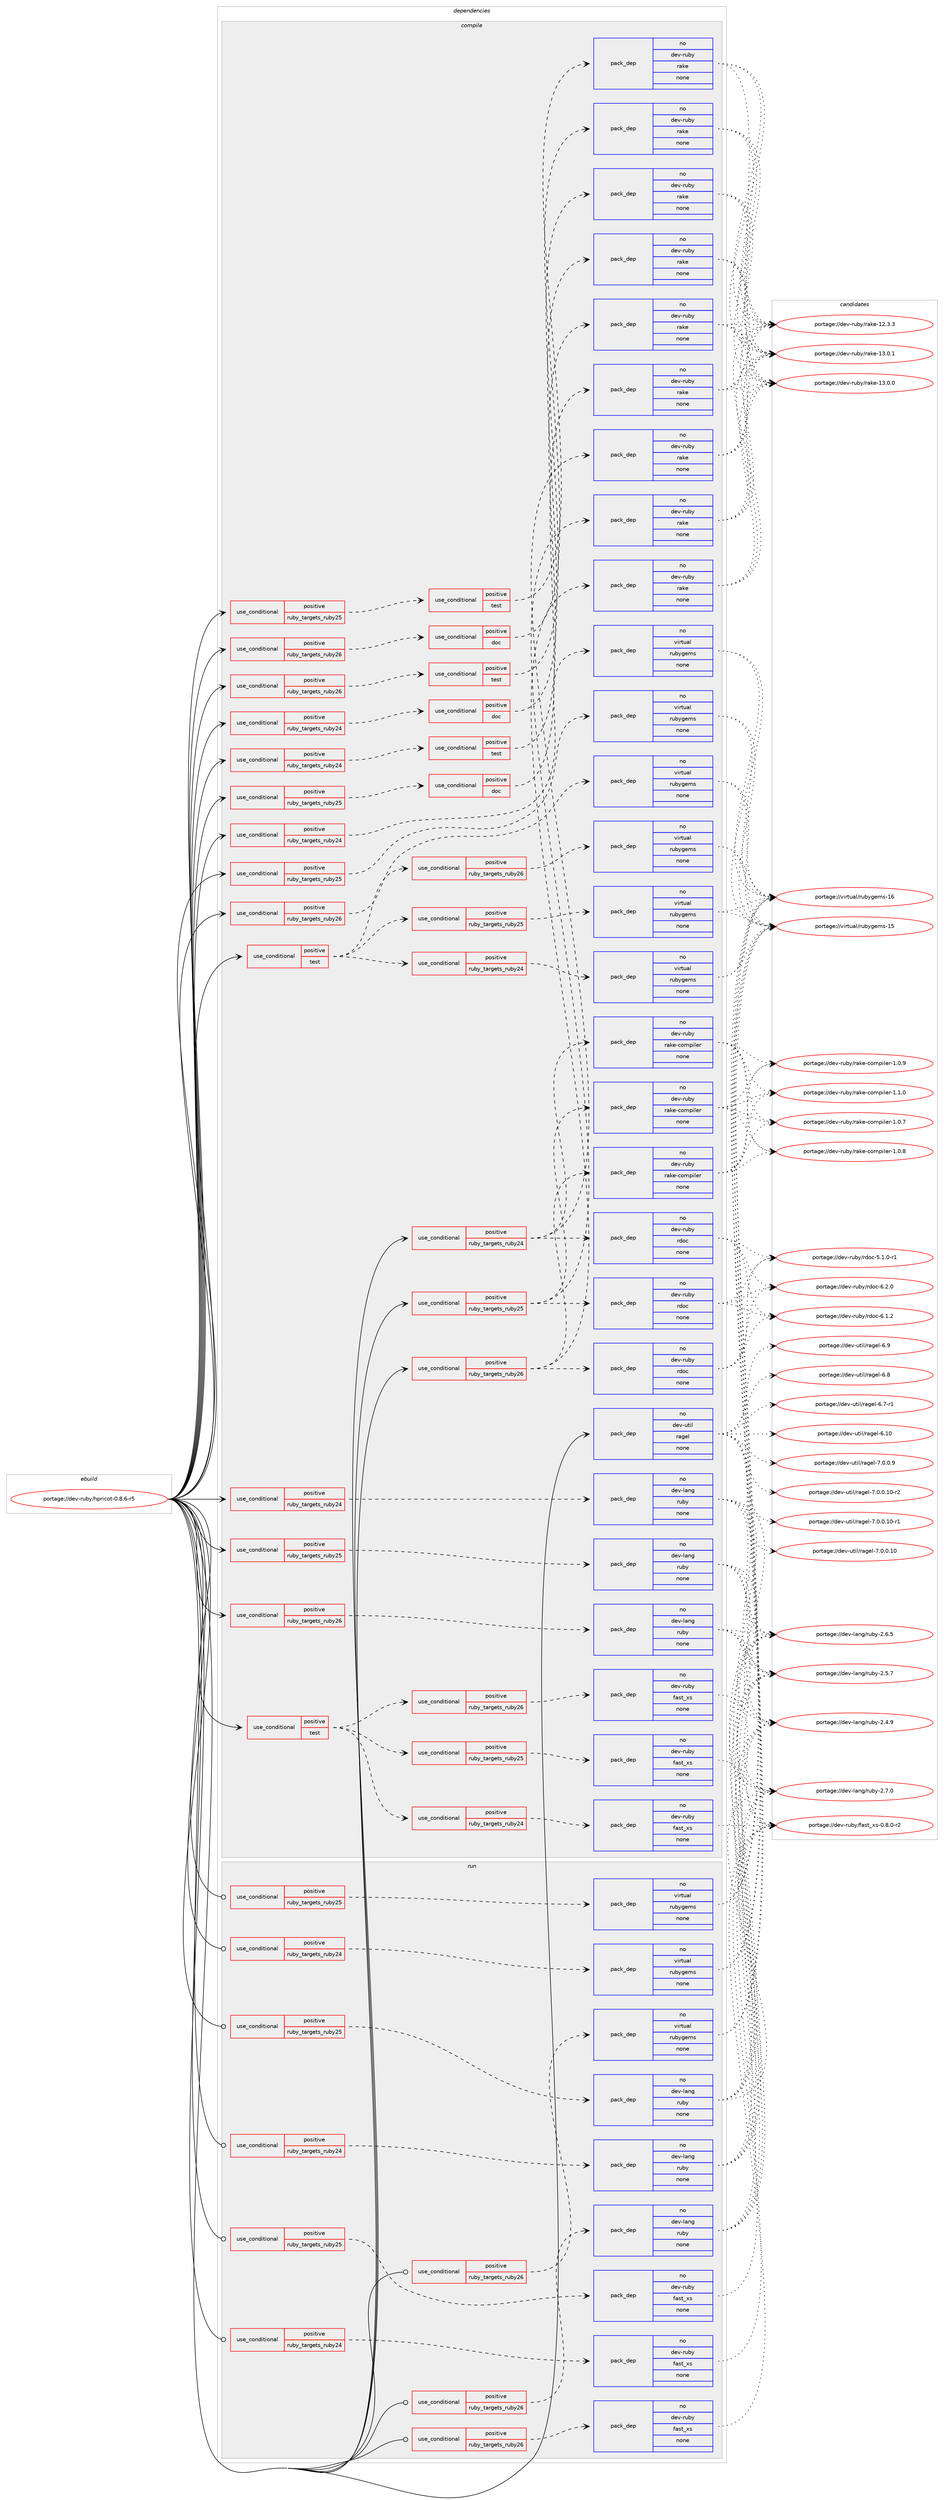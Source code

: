 digraph prolog {

# *************
# Graph options
# *************

newrank=true;
concentrate=true;
compound=true;
graph [rankdir=LR,fontname=Helvetica,fontsize=10,ranksep=1.5];#, ranksep=2.5, nodesep=0.2];
edge  [arrowhead=vee];
node  [fontname=Helvetica,fontsize=10];

# **********
# The ebuild
# **********

subgraph cluster_leftcol {
color=gray;
rank=same;
label=<<i>ebuild</i>>;
id [label="portage://dev-ruby/hpricot-0.8.6-r5", color=red, width=4, href="../dev-ruby/hpricot-0.8.6-r5.svg"];
}

# ****************
# The dependencies
# ****************

subgraph cluster_midcol {
color=gray;
label=<<i>dependencies</i>>;
subgraph cluster_compile {
fillcolor="#eeeeee";
style=filled;
label=<<i>compile</i>>;
subgraph cond85417 {
dependency352371 [label=<<TABLE BORDER="0" CELLBORDER="1" CELLSPACING="0" CELLPADDING="4"><TR><TD ROWSPAN="3" CELLPADDING="10">use_conditional</TD></TR><TR><TD>positive</TD></TR><TR><TD>ruby_targets_ruby24</TD></TR></TABLE>>, shape=none, color=red];
subgraph cond85418 {
dependency352372 [label=<<TABLE BORDER="0" CELLBORDER="1" CELLSPACING="0" CELLPADDING="4"><TR><TD ROWSPAN="3" CELLPADDING="10">use_conditional</TD></TR><TR><TD>positive</TD></TR><TR><TD>doc</TD></TR></TABLE>>, shape=none, color=red];
subgraph pack262141 {
dependency352373 [label=<<TABLE BORDER="0" CELLBORDER="1" CELLSPACING="0" CELLPADDING="4" WIDTH="220"><TR><TD ROWSPAN="6" CELLPADDING="30">pack_dep</TD></TR><TR><TD WIDTH="110">no</TD></TR><TR><TD>dev-ruby</TD></TR><TR><TD>rake</TD></TR><TR><TD>none</TD></TR><TR><TD></TD></TR></TABLE>>, shape=none, color=blue];
}
dependency352372:e -> dependency352373:w [weight=20,style="dashed",arrowhead="vee"];
}
dependency352371:e -> dependency352372:w [weight=20,style="dashed",arrowhead="vee"];
}
id:e -> dependency352371:w [weight=20,style="solid",arrowhead="vee"];
subgraph cond85419 {
dependency352374 [label=<<TABLE BORDER="0" CELLBORDER="1" CELLSPACING="0" CELLPADDING="4"><TR><TD ROWSPAN="3" CELLPADDING="10">use_conditional</TD></TR><TR><TD>positive</TD></TR><TR><TD>ruby_targets_ruby24</TD></TR></TABLE>>, shape=none, color=red];
subgraph cond85420 {
dependency352375 [label=<<TABLE BORDER="0" CELLBORDER="1" CELLSPACING="0" CELLPADDING="4"><TR><TD ROWSPAN="3" CELLPADDING="10">use_conditional</TD></TR><TR><TD>positive</TD></TR><TR><TD>test</TD></TR></TABLE>>, shape=none, color=red];
subgraph pack262142 {
dependency352376 [label=<<TABLE BORDER="0" CELLBORDER="1" CELLSPACING="0" CELLPADDING="4" WIDTH="220"><TR><TD ROWSPAN="6" CELLPADDING="30">pack_dep</TD></TR><TR><TD WIDTH="110">no</TD></TR><TR><TD>dev-ruby</TD></TR><TR><TD>rake</TD></TR><TR><TD>none</TD></TR><TR><TD></TD></TR></TABLE>>, shape=none, color=blue];
}
dependency352375:e -> dependency352376:w [weight=20,style="dashed",arrowhead="vee"];
}
dependency352374:e -> dependency352375:w [weight=20,style="dashed",arrowhead="vee"];
}
id:e -> dependency352374:w [weight=20,style="solid",arrowhead="vee"];
subgraph cond85421 {
dependency352377 [label=<<TABLE BORDER="0" CELLBORDER="1" CELLSPACING="0" CELLPADDING="4"><TR><TD ROWSPAN="3" CELLPADDING="10">use_conditional</TD></TR><TR><TD>positive</TD></TR><TR><TD>ruby_targets_ruby24</TD></TR></TABLE>>, shape=none, color=red];
subgraph pack262143 {
dependency352378 [label=<<TABLE BORDER="0" CELLBORDER="1" CELLSPACING="0" CELLPADDING="4" WIDTH="220"><TR><TD ROWSPAN="6" CELLPADDING="30">pack_dep</TD></TR><TR><TD WIDTH="110">no</TD></TR><TR><TD>dev-lang</TD></TR><TR><TD>ruby</TD></TR><TR><TD>none</TD></TR><TR><TD></TD></TR></TABLE>>, shape=none, color=blue];
}
dependency352377:e -> dependency352378:w [weight=20,style="dashed",arrowhead="vee"];
}
id:e -> dependency352377:w [weight=20,style="solid",arrowhead="vee"];
subgraph cond85422 {
dependency352379 [label=<<TABLE BORDER="0" CELLBORDER="1" CELLSPACING="0" CELLPADDING="4"><TR><TD ROWSPAN="3" CELLPADDING="10">use_conditional</TD></TR><TR><TD>positive</TD></TR><TR><TD>ruby_targets_ruby24</TD></TR></TABLE>>, shape=none, color=red];
subgraph pack262144 {
dependency352380 [label=<<TABLE BORDER="0" CELLBORDER="1" CELLSPACING="0" CELLPADDING="4" WIDTH="220"><TR><TD ROWSPAN="6" CELLPADDING="30">pack_dep</TD></TR><TR><TD WIDTH="110">no</TD></TR><TR><TD>dev-ruby</TD></TR><TR><TD>rake</TD></TR><TR><TD>none</TD></TR><TR><TD></TD></TR></TABLE>>, shape=none, color=blue];
}
dependency352379:e -> dependency352380:w [weight=20,style="dashed",arrowhead="vee"];
subgraph pack262145 {
dependency352381 [label=<<TABLE BORDER="0" CELLBORDER="1" CELLSPACING="0" CELLPADDING="4" WIDTH="220"><TR><TD ROWSPAN="6" CELLPADDING="30">pack_dep</TD></TR><TR><TD WIDTH="110">no</TD></TR><TR><TD>dev-ruby</TD></TR><TR><TD>rdoc</TD></TR><TR><TD>none</TD></TR><TR><TD></TD></TR></TABLE>>, shape=none, color=blue];
}
dependency352379:e -> dependency352381:w [weight=20,style="dashed",arrowhead="vee"];
subgraph pack262146 {
dependency352382 [label=<<TABLE BORDER="0" CELLBORDER="1" CELLSPACING="0" CELLPADDING="4" WIDTH="220"><TR><TD ROWSPAN="6" CELLPADDING="30">pack_dep</TD></TR><TR><TD WIDTH="110">no</TD></TR><TR><TD>dev-ruby</TD></TR><TR><TD>rake-compiler</TD></TR><TR><TD>none</TD></TR><TR><TD></TD></TR></TABLE>>, shape=none, color=blue];
}
dependency352379:e -> dependency352382:w [weight=20,style="dashed",arrowhead="vee"];
}
id:e -> dependency352379:w [weight=20,style="solid",arrowhead="vee"];
subgraph cond85423 {
dependency352383 [label=<<TABLE BORDER="0" CELLBORDER="1" CELLSPACING="0" CELLPADDING="4"><TR><TD ROWSPAN="3" CELLPADDING="10">use_conditional</TD></TR><TR><TD>positive</TD></TR><TR><TD>ruby_targets_ruby24</TD></TR></TABLE>>, shape=none, color=red];
subgraph pack262147 {
dependency352384 [label=<<TABLE BORDER="0" CELLBORDER="1" CELLSPACING="0" CELLPADDING="4" WIDTH="220"><TR><TD ROWSPAN="6" CELLPADDING="30">pack_dep</TD></TR><TR><TD WIDTH="110">no</TD></TR><TR><TD>virtual</TD></TR><TR><TD>rubygems</TD></TR><TR><TD>none</TD></TR><TR><TD></TD></TR></TABLE>>, shape=none, color=blue];
}
dependency352383:e -> dependency352384:w [weight=20,style="dashed",arrowhead="vee"];
}
id:e -> dependency352383:w [weight=20,style="solid",arrowhead="vee"];
subgraph cond85424 {
dependency352385 [label=<<TABLE BORDER="0" CELLBORDER="1" CELLSPACING="0" CELLPADDING="4"><TR><TD ROWSPAN="3" CELLPADDING="10">use_conditional</TD></TR><TR><TD>positive</TD></TR><TR><TD>ruby_targets_ruby25</TD></TR></TABLE>>, shape=none, color=red];
subgraph cond85425 {
dependency352386 [label=<<TABLE BORDER="0" CELLBORDER="1" CELLSPACING="0" CELLPADDING="4"><TR><TD ROWSPAN="3" CELLPADDING="10">use_conditional</TD></TR><TR><TD>positive</TD></TR><TR><TD>doc</TD></TR></TABLE>>, shape=none, color=red];
subgraph pack262148 {
dependency352387 [label=<<TABLE BORDER="0" CELLBORDER="1" CELLSPACING="0" CELLPADDING="4" WIDTH="220"><TR><TD ROWSPAN="6" CELLPADDING="30">pack_dep</TD></TR><TR><TD WIDTH="110">no</TD></TR><TR><TD>dev-ruby</TD></TR><TR><TD>rake</TD></TR><TR><TD>none</TD></TR><TR><TD></TD></TR></TABLE>>, shape=none, color=blue];
}
dependency352386:e -> dependency352387:w [weight=20,style="dashed",arrowhead="vee"];
}
dependency352385:e -> dependency352386:w [weight=20,style="dashed",arrowhead="vee"];
}
id:e -> dependency352385:w [weight=20,style="solid",arrowhead="vee"];
subgraph cond85426 {
dependency352388 [label=<<TABLE BORDER="0" CELLBORDER="1" CELLSPACING="0" CELLPADDING="4"><TR><TD ROWSPAN="3" CELLPADDING="10">use_conditional</TD></TR><TR><TD>positive</TD></TR><TR><TD>ruby_targets_ruby25</TD></TR></TABLE>>, shape=none, color=red];
subgraph cond85427 {
dependency352389 [label=<<TABLE BORDER="0" CELLBORDER="1" CELLSPACING="0" CELLPADDING="4"><TR><TD ROWSPAN="3" CELLPADDING="10">use_conditional</TD></TR><TR><TD>positive</TD></TR><TR><TD>test</TD></TR></TABLE>>, shape=none, color=red];
subgraph pack262149 {
dependency352390 [label=<<TABLE BORDER="0" CELLBORDER="1" CELLSPACING="0" CELLPADDING="4" WIDTH="220"><TR><TD ROWSPAN="6" CELLPADDING="30">pack_dep</TD></TR><TR><TD WIDTH="110">no</TD></TR><TR><TD>dev-ruby</TD></TR><TR><TD>rake</TD></TR><TR><TD>none</TD></TR><TR><TD></TD></TR></TABLE>>, shape=none, color=blue];
}
dependency352389:e -> dependency352390:w [weight=20,style="dashed",arrowhead="vee"];
}
dependency352388:e -> dependency352389:w [weight=20,style="dashed",arrowhead="vee"];
}
id:e -> dependency352388:w [weight=20,style="solid",arrowhead="vee"];
subgraph cond85428 {
dependency352391 [label=<<TABLE BORDER="0" CELLBORDER="1" CELLSPACING="0" CELLPADDING="4"><TR><TD ROWSPAN="3" CELLPADDING="10">use_conditional</TD></TR><TR><TD>positive</TD></TR><TR><TD>ruby_targets_ruby25</TD></TR></TABLE>>, shape=none, color=red];
subgraph pack262150 {
dependency352392 [label=<<TABLE BORDER="0" CELLBORDER="1" CELLSPACING="0" CELLPADDING="4" WIDTH="220"><TR><TD ROWSPAN="6" CELLPADDING="30">pack_dep</TD></TR><TR><TD WIDTH="110">no</TD></TR><TR><TD>dev-lang</TD></TR><TR><TD>ruby</TD></TR><TR><TD>none</TD></TR><TR><TD></TD></TR></TABLE>>, shape=none, color=blue];
}
dependency352391:e -> dependency352392:w [weight=20,style="dashed",arrowhead="vee"];
}
id:e -> dependency352391:w [weight=20,style="solid",arrowhead="vee"];
subgraph cond85429 {
dependency352393 [label=<<TABLE BORDER="0" CELLBORDER="1" CELLSPACING="0" CELLPADDING="4"><TR><TD ROWSPAN="3" CELLPADDING="10">use_conditional</TD></TR><TR><TD>positive</TD></TR><TR><TD>ruby_targets_ruby25</TD></TR></TABLE>>, shape=none, color=red];
subgraph pack262151 {
dependency352394 [label=<<TABLE BORDER="0" CELLBORDER="1" CELLSPACING="0" CELLPADDING="4" WIDTH="220"><TR><TD ROWSPAN="6" CELLPADDING="30">pack_dep</TD></TR><TR><TD WIDTH="110">no</TD></TR><TR><TD>dev-ruby</TD></TR><TR><TD>rake</TD></TR><TR><TD>none</TD></TR><TR><TD></TD></TR></TABLE>>, shape=none, color=blue];
}
dependency352393:e -> dependency352394:w [weight=20,style="dashed",arrowhead="vee"];
subgraph pack262152 {
dependency352395 [label=<<TABLE BORDER="0" CELLBORDER="1" CELLSPACING="0" CELLPADDING="4" WIDTH="220"><TR><TD ROWSPAN="6" CELLPADDING="30">pack_dep</TD></TR><TR><TD WIDTH="110">no</TD></TR><TR><TD>dev-ruby</TD></TR><TR><TD>rdoc</TD></TR><TR><TD>none</TD></TR><TR><TD></TD></TR></TABLE>>, shape=none, color=blue];
}
dependency352393:e -> dependency352395:w [weight=20,style="dashed",arrowhead="vee"];
subgraph pack262153 {
dependency352396 [label=<<TABLE BORDER="0" CELLBORDER="1" CELLSPACING="0" CELLPADDING="4" WIDTH="220"><TR><TD ROWSPAN="6" CELLPADDING="30">pack_dep</TD></TR><TR><TD WIDTH="110">no</TD></TR><TR><TD>dev-ruby</TD></TR><TR><TD>rake-compiler</TD></TR><TR><TD>none</TD></TR><TR><TD></TD></TR></TABLE>>, shape=none, color=blue];
}
dependency352393:e -> dependency352396:w [weight=20,style="dashed",arrowhead="vee"];
}
id:e -> dependency352393:w [weight=20,style="solid",arrowhead="vee"];
subgraph cond85430 {
dependency352397 [label=<<TABLE BORDER="0" CELLBORDER="1" CELLSPACING="0" CELLPADDING="4"><TR><TD ROWSPAN="3" CELLPADDING="10">use_conditional</TD></TR><TR><TD>positive</TD></TR><TR><TD>ruby_targets_ruby25</TD></TR></TABLE>>, shape=none, color=red];
subgraph pack262154 {
dependency352398 [label=<<TABLE BORDER="0" CELLBORDER="1" CELLSPACING="0" CELLPADDING="4" WIDTH="220"><TR><TD ROWSPAN="6" CELLPADDING="30">pack_dep</TD></TR><TR><TD WIDTH="110">no</TD></TR><TR><TD>virtual</TD></TR><TR><TD>rubygems</TD></TR><TR><TD>none</TD></TR><TR><TD></TD></TR></TABLE>>, shape=none, color=blue];
}
dependency352397:e -> dependency352398:w [weight=20,style="dashed",arrowhead="vee"];
}
id:e -> dependency352397:w [weight=20,style="solid",arrowhead="vee"];
subgraph cond85431 {
dependency352399 [label=<<TABLE BORDER="0" CELLBORDER="1" CELLSPACING="0" CELLPADDING="4"><TR><TD ROWSPAN="3" CELLPADDING="10">use_conditional</TD></TR><TR><TD>positive</TD></TR><TR><TD>ruby_targets_ruby26</TD></TR></TABLE>>, shape=none, color=red];
subgraph cond85432 {
dependency352400 [label=<<TABLE BORDER="0" CELLBORDER="1" CELLSPACING="0" CELLPADDING="4"><TR><TD ROWSPAN="3" CELLPADDING="10">use_conditional</TD></TR><TR><TD>positive</TD></TR><TR><TD>doc</TD></TR></TABLE>>, shape=none, color=red];
subgraph pack262155 {
dependency352401 [label=<<TABLE BORDER="0" CELLBORDER="1" CELLSPACING="0" CELLPADDING="4" WIDTH="220"><TR><TD ROWSPAN="6" CELLPADDING="30">pack_dep</TD></TR><TR><TD WIDTH="110">no</TD></TR><TR><TD>dev-ruby</TD></TR><TR><TD>rake</TD></TR><TR><TD>none</TD></TR><TR><TD></TD></TR></TABLE>>, shape=none, color=blue];
}
dependency352400:e -> dependency352401:w [weight=20,style="dashed",arrowhead="vee"];
}
dependency352399:e -> dependency352400:w [weight=20,style="dashed",arrowhead="vee"];
}
id:e -> dependency352399:w [weight=20,style="solid",arrowhead="vee"];
subgraph cond85433 {
dependency352402 [label=<<TABLE BORDER="0" CELLBORDER="1" CELLSPACING="0" CELLPADDING="4"><TR><TD ROWSPAN="3" CELLPADDING="10">use_conditional</TD></TR><TR><TD>positive</TD></TR><TR><TD>ruby_targets_ruby26</TD></TR></TABLE>>, shape=none, color=red];
subgraph cond85434 {
dependency352403 [label=<<TABLE BORDER="0" CELLBORDER="1" CELLSPACING="0" CELLPADDING="4"><TR><TD ROWSPAN="3" CELLPADDING="10">use_conditional</TD></TR><TR><TD>positive</TD></TR><TR><TD>test</TD></TR></TABLE>>, shape=none, color=red];
subgraph pack262156 {
dependency352404 [label=<<TABLE BORDER="0" CELLBORDER="1" CELLSPACING="0" CELLPADDING="4" WIDTH="220"><TR><TD ROWSPAN="6" CELLPADDING="30">pack_dep</TD></TR><TR><TD WIDTH="110">no</TD></TR><TR><TD>dev-ruby</TD></TR><TR><TD>rake</TD></TR><TR><TD>none</TD></TR><TR><TD></TD></TR></TABLE>>, shape=none, color=blue];
}
dependency352403:e -> dependency352404:w [weight=20,style="dashed",arrowhead="vee"];
}
dependency352402:e -> dependency352403:w [weight=20,style="dashed",arrowhead="vee"];
}
id:e -> dependency352402:w [weight=20,style="solid",arrowhead="vee"];
subgraph cond85435 {
dependency352405 [label=<<TABLE BORDER="0" CELLBORDER="1" CELLSPACING="0" CELLPADDING="4"><TR><TD ROWSPAN="3" CELLPADDING="10">use_conditional</TD></TR><TR><TD>positive</TD></TR><TR><TD>ruby_targets_ruby26</TD></TR></TABLE>>, shape=none, color=red];
subgraph pack262157 {
dependency352406 [label=<<TABLE BORDER="0" CELLBORDER="1" CELLSPACING="0" CELLPADDING="4" WIDTH="220"><TR><TD ROWSPAN="6" CELLPADDING="30">pack_dep</TD></TR><TR><TD WIDTH="110">no</TD></TR><TR><TD>dev-lang</TD></TR><TR><TD>ruby</TD></TR><TR><TD>none</TD></TR><TR><TD></TD></TR></TABLE>>, shape=none, color=blue];
}
dependency352405:e -> dependency352406:w [weight=20,style="dashed",arrowhead="vee"];
}
id:e -> dependency352405:w [weight=20,style="solid",arrowhead="vee"];
subgraph cond85436 {
dependency352407 [label=<<TABLE BORDER="0" CELLBORDER="1" CELLSPACING="0" CELLPADDING="4"><TR><TD ROWSPAN="3" CELLPADDING="10">use_conditional</TD></TR><TR><TD>positive</TD></TR><TR><TD>ruby_targets_ruby26</TD></TR></TABLE>>, shape=none, color=red];
subgraph pack262158 {
dependency352408 [label=<<TABLE BORDER="0" CELLBORDER="1" CELLSPACING="0" CELLPADDING="4" WIDTH="220"><TR><TD ROWSPAN="6" CELLPADDING="30">pack_dep</TD></TR><TR><TD WIDTH="110">no</TD></TR><TR><TD>dev-ruby</TD></TR><TR><TD>rake</TD></TR><TR><TD>none</TD></TR><TR><TD></TD></TR></TABLE>>, shape=none, color=blue];
}
dependency352407:e -> dependency352408:w [weight=20,style="dashed",arrowhead="vee"];
subgraph pack262159 {
dependency352409 [label=<<TABLE BORDER="0" CELLBORDER="1" CELLSPACING="0" CELLPADDING="4" WIDTH="220"><TR><TD ROWSPAN="6" CELLPADDING="30">pack_dep</TD></TR><TR><TD WIDTH="110">no</TD></TR><TR><TD>dev-ruby</TD></TR><TR><TD>rdoc</TD></TR><TR><TD>none</TD></TR><TR><TD></TD></TR></TABLE>>, shape=none, color=blue];
}
dependency352407:e -> dependency352409:w [weight=20,style="dashed",arrowhead="vee"];
subgraph pack262160 {
dependency352410 [label=<<TABLE BORDER="0" CELLBORDER="1" CELLSPACING="0" CELLPADDING="4" WIDTH="220"><TR><TD ROWSPAN="6" CELLPADDING="30">pack_dep</TD></TR><TR><TD WIDTH="110">no</TD></TR><TR><TD>dev-ruby</TD></TR><TR><TD>rake-compiler</TD></TR><TR><TD>none</TD></TR><TR><TD></TD></TR></TABLE>>, shape=none, color=blue];
}
dependency352407:e -> dependency352410:w [weight=20,style="dashed",arrowhead="vee"];
}
id:e -> dependency352407:w [weight=20,style="solid",arrowhead="vee"];
subgraph cond85437 {
dependency352411 [label=<<TABLE BORDER="0" CELLBORDER="1" CELLSPACING="0" CELLPADDING="4"><TR><TD ROWSPAN="3" CELLPADDING="10">use_conditional</TD></TR><TR><TD>positive</TD></TR><TR><TD>ruby_targets_ruby26</TD></TR></TABLE>>, shape=none, color=red];
subgraph pack262161 {
dependency352412 [label=<<TABLE BORDER="0" CELLBORDER="1" CELLSPACING="0" CELLPADDING="4" WIDTH="220"><TR><TD ROWSPAN="6" CELLPADDING="30">pack_dep</TD></TR><TR><TD WIDTH="110">no</TD></TR><TR><TD>virtual</TD></TR><TR><TD>rubygems</TD></TR><TR><TD>none</TD></TR><TR><TD></TD></TR></TABLE>>, shape=none, color=blue];
}
dependency352411:e -> dependency352412:w [weight=20,style="dashed",arrowhead="vee"];
}
id:e -> dependency352411:w [weight=20,style="solid",arrowhead="vee"];
subgraph cond85438 {
dependency352413 [label=<<TABLE BORDER="0" CELLBORDER="1" CELLSPACING="0" CELLPADDING="4"><TR><TD ROWSPAN="3" CELLPADDING="10">use_conditional</TD></TR><TR><TD>positive</TD></TR><TR><TD>test</TD></TR></TABLE>>, shape=none, color=red];
subgraph cond85439 {
dependency352414 [label=<<TABLE BORDER="0" CELLBORDER="1" CELLSPACING="0" CELLPADDING="4"><TR><TD ROWSPAN="3" CELLPADDING="10">use_conditional</TD></TR><TR><TD>positive</TD></TR><TR><TD>ruby_targets_ruby24</TD></TR></TABLE>>, shape=none, color=red];
subgraph pack262162 {
dependency352415 [label=<<TABLE BORDER="0" CELLBORDER="1" CELLSPACING="0" CELLPADDING="4" WIDTH="220"><TR><TD ROWSPAN="6" CELLPADDING="30">pack_dep</TD></TR><TR><TD WIDTH="110">no</TD></TR><TR><TD>dev-ruby</TD></TR><TR><TD>fast_xs</TD></TR><TR><TD>none</TD></TR><TR><TD></TD></TR></TABLE>>, shape=none, color=blue];
}
dependency352414:e -> dependency352415:w [weight=20,style="dashed",arrowhead="vee"];
}
dependency352413:e -> dependency352414:w [weight=20,style="dashed",arrowhead="vee"];
subgraph cond85440 {
dependency352416 [label=<<TABLE BORDER="0" CELLBORDER="1" CELLSPACING="0" CELLPADDING="4"><TR><TD ROWSPAN="3" CELLPADDING="10">use_conditional</TD></TR><TR><TD>positive</TD></TR><TR><TD>ruby_targets_ruby25</TD></TR></TABLE>>, shape=none, color=red];
subgraph pack262163 {
dependency352417 [label=<<TABLE BORDER="0" CELLBORDER="1" CELLSPACING="0" CELLPADDING="4" WIDTH="220"><TR><TD ROWSPAN="6" CELLPADDING="30">pack_dep</TD></TR><TR><TD WIDTH="110">no</TD></TR><TR><TD>dev-ruby</TD></TR><TR><TD>fast_xs</TD></TR><TR><TD>none</TD></TR><TR><TD></TD></TR></TABLE>>, shape=none, color=blue];
}
dependency352416:e -> dependency352417:w [weight=20,style="dashed",arrowhead="vee"];
}
dependency352413:e -> dependency352416:w [weight=20,style="dashed",arrowhead="vee"];
subgraph cond85441 {
dependency352418 [label=<<TABLE BORDER="0" CELLBORDER="1" CELLSPACING="0" CELLPADDING="4"><TR><TD ROWSPAN="3" CELLPADDING="10">use_conditional</TD></TR><TR><TD>positive</TD></TR><TR><TD>ruby_targets_ruby26</TD></TR></TABLE>>, shape=none, color=red];
subgraph pack262164 {
dependency352419 [label=<<TABLE BORDER="0" CELLBORDER="1" CELLSPACING="0" CELLPADDING="4" WIDTH="220"><TR><TD ROWSPAN="6" CELLPADDING="30">pack_dep</TD></TR><TR><TD WIDTH="110">no</TD></TR><TR><TD>dev-ruby</TD></TR><TR><TD>fast_xs</TD></TR><TR><TD>none</TD></TR><TR><TD></TD></TR></TABLE>>, shape=none, color=blue];
}
dependency352418:e -> dependency352419:w [weight=20,style="dashed",arrowhead="vee"];
}
dependency352413:e -> dependency352418:w [weight=20,style="dashed",arrowhead="vee"];
}
id:e -> dependency352413:w [weight=20,style="solid",arrowhead="vee"];
subgraph cond85442 {
dependency352420 [label=<<TABLE BORDER="0" CELLBORDER="1" CELLSPACING="0" CELLPADDING="4"><TR><TD ROWSPAN="3" CELLPADDING="10">use_conditional</TD></TR><TR><TD>positive</TD></TR><TR><TD>test</TD></TR></TABLE>>, shape=none, color=red];
subgraph cond85443 {
dependency352421 [label=<<TABLE BORDER="0" CELLBORDER="1" CELLSPACING="0" CELLPADDING="4"><TR><TD ROWSPAN="3" CELLPADDING="10">use_conditional</TD></TR><TR><TD>positive</TD></TR><TR><TD>ruby_targets_ruby24</TD></TR></TABLE>>, shape=none, color=red];
subgraph pack262165 {
dependency352422 [label=<<TABLE BORDER="0" CELLBORDER="1" CELLSPACING="0" CELLPADDING="4" WIDTH="220"><TR><TD ROWSPAN="6" CELLPADDING="30">pack_dep</TD></TR><TR><TD WIDTH="110">no</TD></TR><TR><TD>virtual</TD></TR><TR><TD>rubygems</TD></TR><TR><TD>none</TD></TR><TR><TD></TD></TR></TABLE>>, shape=none, color=blue];
}
dependency352421:e -> dependency352422:w [weight=20,style="dashed",arrowhead="vee"];
}
dependency352420:e -> dependency352421:w [weight=20,style="dashed",arrowhead="vee"];
subgraph cond85444 {
dependency352423 [label=<<TABLE BORDER="0" CELLBORDER="1" CELLSPACING="0" CELLPADDING="4"><TR><TD ROWSPAN="3" CELLPADDING="10">use_conditional</TD></TR><TR><TD>positive</TD></TR><TR><TD>ruby_targets_ruby25</TD></TR></TABLE>>, shape=none, color=red];
subgraph pack262166 {
dependency352424 [label=<<TABLE BORDER="0" CELLBORDER="1" CELLSPACING="0" CELLPADDING="4" WIDTH="220"><TR><TD ROWSPAN="6" CELLPADDING="30">pack_dep</TD></TR><TR><TD WIDTH="110">no</TD></TR><TR><TD>virtual</TD></TR><TR><TD>rubygems</TD></TR><TR><TD>none</TD></TR><TR><TD></TD></TR></TABLE>>, shape=none, color=blue];
}
dependency352423:e -> dependency352424:w [weight=20,style="dashed",arrowhead="vee"];
}
dependency352420:e -> dependency352423:w [weight=20,style="dashed",arrowhead="vee"];
subgraph cond85445 {
dependency352425 [label=<<TABLE BORDER="0" CELLBORDER="1" CELLSPACING="0" CELLPADDING="4"><TR><TD ROWSPAN="3" CELLPADDING="10">use_conditional</TD></TR><TR><TD>positive</TD></TR><TR><TD>ruby_targets_ruby26</TD></TR></TABLE>>, shape=none, color=red];
subgraph pack262167 {
dependency352426 [label=<<TABLE BORDER="0" CELLBORDER="1" CELLSPACING="0" CELLPADDING="4" WIDTH="220"><TR><TD ROWSPAN="6" CELLPADDING="30">pack_dep</TD></TR><TR><TD WIDTH="110">no</TD></TR><TR><TD>virtual</TD></TR><TR><TD>rubygems</TD></TR><TR><TD>none</TD></TR><TR><TD></TD></TR></TABLE>>, shape=none, color=blue];
}
dependency352425:e -> dependency352426:w [weight=20,style="dashed",arrowhead="vee"];
}
dependency352420:e -> dependency352425:w [weight=20,style="dashed",arrowhead="vee"];
}
id:e -> dependency352420:w [weight=20,style="solid",arrowhead="vee"];
subgraph pack262168 {
dependency352427 [label=<<TABLE BORDER="0" CELLBORDER="1" CELLSPACING="0" CELLPADDING="4" WIDTH="220"><TR><TD ROWSPAN="6" CELLPADDING="30">pack_dep</TD></TR><TR><TD WIDTH="110">no</TD></TR><TR><TD>dev-util</TD></TR><TR><TD>ragel</TD></TR><TR><TD>none</TD></TR><TR><TD></TD></TR></TABLE>>, shape=none, color=blue];
}
id:e -> dependency352427:w [weight=20,style="solid",arrowhead="vee"];
}
subgraph cluster_compileandrun {
fillcolor="#eeeeee";
style=filled;
label=<<i>compile and run</i>>;
}
subgraph cluster_run {
fillcolor="#eeeeee";
style=filled;
label=<<i>run</i>>;
subgraph cond85446 {
dependency352428 [label=<<TABLE BORDER="0" CELLBORDER="1" CELLSPACING="0" CELLPADDING="4"><TR><TD ROWSPAN="3" CELLPADDING="10">use_conditional</TD></TR><TR><TD>positive</TD></TR><TR><TD>ruby_targets_ruby24</TD></TR></TABLE>>, shape=none, color=red];
subgraph pack262169 {
dependency352429 [label=<<TABLE BORDER="0" CELLBORDER="1" CELLSPACING="0" CELLPADDING="4" WIDTH="220"><TR><TD ROWSPAN="6" CELLPADDING="30">pack_dep</TD></TR><TR><TD WIDTH="110">no</TD></TR><TR><TD>dev-lang</TD></TR><TR><TD>ruby</TD></TR><TR><TD>none</TD></TR><TR><TD></TD></TR></TABLE>>, shape=none, color=blue];
}
dependency352428:e -> dependency352429:w [weight=20,style="dashed",arrowhead="vee"];
}
id:e -> dependency352428:w [weight=20,style="solid",arrowhead="odot"];
subgraph cond85447 {
dependency352430 [label=<<TABLE BORDER="0" CELLBORDER="1" CELLSPACING="0" CELLPADDING="4"><TR><TD ROWSPAN="3" CELLPADDING="10">use_conditional</TD></TR><TR><TD>positive</TD></TR><TR><TD>ruby_targets_ruby24</TD></TR></TABLE>>, shape=none, color=red];
subgraph pack262170 {
dependency352431 [label=<<TABLE BORDER="0" CELLBORDER="1" CELLSPACING="0" CELLPADDING="4" WIDTH="220"><TR><TD ROWSPAN="6" CELLPADDING="30">pack_dep</TD></TR><TR><TD WIDTH="110">no</TD></TR><TR><TD>dev-ruby</TD></TR><TR><TD>fast_xs</TD></TR><TR><TD>none</TD></TR><TR><TD></TD></TR></TABLE>>, shape=none, color=blue];
}
dependency352430:e -> dependency352431:w [weight=20,style="dashed",arrowhead="vee"];
}
id:e -> dependency352430:w [weight=20,style="solid",arrowhead="odot"];
subgraph cond85448 {
dependency352432 [label=<<TABLE BORDER="0" CELLBORDER="1" CELLSPACING="0" CELLPADDING="4"><TR><TD ROWSPAN="3" CELLPADDING="10">use_conditional</TD></TR><TR><TD>positive</TD></TR><TR><TD>ruby_targets_ruby24</TD></TR></TABLE>>, shape=none, color=red];
subgraph pack262171 {
dependency352433 [label=<<TABLE BORDER="0" CELLBORDER="1" CELLSPACING="0" CELLPADDING="4" WIDTH="220"><TR><TD ROWSPAN="6" CELLPADDING="30">pack_dep</TD></TR><TR><TD WIDTH="110">no</TD></TR><TR><TD>virtual</TD></TR><TR><TD>rubygems</TD></TR><TR><TD>none</TD></TR><TR><TD></TD></TR></TABLE>>, shape=none, color=blue];
}
dependency352432:e -> dependency352433:w [weight=20,style="dashed",arrowhead="vee"];
}
id:e -> dependency352432:w [weight=20,style="solid",arrowhead="odot"];
subgraph cond85449 {
dependency352434 [label=<<TABLE BORDER="0" CELLBORDER="1" CELLSPACING="0" CELLPADDING="4"><TR><TD ROWSPAN="3" CELLPADDING="10">use_conditional</TD></TR><TR><TD>positive</TD></TR><TR><TD>ruby_targets_ruby25</TD></TR></TABLE>>, shape=none, color=red];
subgraph pack262172 {
dependency352435 [label=<<TABLE BORDER="0" CELLBORDER="1" CELLSPACING="0" CELLPADDING="4" WIDTH="220"><TR><TD ROWSPAN="6" CELLPADDING="30">pack_dep</TD></TR><TR><TD WIDTH="110">no</TD></TR><TR><TD>dev-lang</TD></TR><TR><TD>ruby</TD></TR><TR><TD>none</TD></TR><TR><TD></TD></TR></TABLE>>, shape=none, color=blue];
}
dependency352434:e -> dependency352435:w [weight=20,style="dashed",arrowhead="vee"];
}
id:e -> dependency352434:w [weight=20,style="solid",arrowhead="odot"];
subgraph cond85450 {
dependency352436 [label=<<TABLE BORDER="0" CELLBORDER="1" CELLSPACING="0" CELLPADDING="4"><TR><TD ROWSPAN="3" CELLPADDING="10">use_conditional</TD></TR><TR><TD>positive</TD></TR><TR><TD>ruby_targets_ruby25</TD></TR></TABLE>>, shape=none, color=red];
subgraph pack262173 {
dependency352437 [label=<<TABLE BORDER="0" CELLBORDER="1" CELLSPACING="0" CELLPADDING="4" WIDTH="220"><TR><TD ROWSPAN="6" CELLPADDING="30">pack_dep</TD></TR><TR><TD WIDTH="110">no</TD></TR><TR><TD>dev-ruby</TD></TR><TR><TD>fast_xs</TD></TR><TR><TD>none</TD></TR><TR><TD></TD></TR></TABLE>>, shape=none, color=blue];
}
dependency352436:e -> dependency352437:w [weight=20,style="dashed",arrowhead="vee"];
}
id:e -> dependency352436:w [weight=20,style="solid",arrowhead="odot"];
subgraph cond85451 {
dependency352438 [label=<<TABLE BORDER="0" CELLBORDER="1" CELLSPACING="0" CELLPADDING="4"><TR><TD ROWSPAN="3" CELLPADDING="10">use_conditional</TD></TR><TR><TD>positive</TD></TR><TR><TD>ruby_targets_ruby25</TD></TR></TABLE>>, shape=none, color=red];
subgraph pack262174 {
dependency352439 [label=<<TABLE BORDER="0" CELLBORDER="1" CELLSPACING="0" CELLPADDING="4" WIDTH="220"><TR><TD ROWSPAN="6" CELLPADDING="30">pack_dep</TD></TR><TR><TD WIDTH="110">no</TD></TR><TR><TD>virtual</TD></TR><TR><TD>rubygems</TD></TR><TR><TD>none</TD></TR><TR><TD></TD></TR></TABLE>>, shape=none, color=blue];
}
dependency352438:e -> dependency352439:w [weight=20,style="dashed",arrowhead="vee"];
}
id:e -> dependency352438:w [weight=20,style="solid",arrowhead="odot"];
subgraph cond85452 {
dependency352440 [label=<<TABLE BORDER="0" CELLBORDER="1" CELLSPACING="0" CELLPADDING="4"><TR><TD ROWSPAN="3" CELLPADDING="10">use_conditional</TD></TR><TR><TD>positive</TD></TR><TR><TD>ruby_targets_ruby26</TD></TR></TABLE>>, shape=none, color=red];
subgraph pack262175 {
dependency352441 [label=<<TABLE BORDER="0" CELLBORDER="1" CELLSPACING="0" CELLPADDING="4" WIDTH="220"><TR><TD ROWSPAN="6" CELLPADDING="30">pack_dep</TD></TR><TR><TD WIDTH="110">no</TD></TR><TR><TD>dev-lang</TD></TR><TR><TD>ruby</TD></TR><TR><TD>none</TD></TR><TR><TD></TD></TR></TABLE>>, shape=none, color=blue];
}
dependency352440:e -> dependency352441:w [weight=20,style="dashed",arrowhead="vee"];
}
id:e -> dependency352440:w [weight=20,style="solid",arrowhead="odot"];
subgraph cond85453 {
dependency352442 [label=<<TABLE BORDER="0" CELLBORDER="1" CELLSPACING="0" CELLPADDING="4"><TR><TD ROWSPAN="3" CELLPADDING="10">use_conditional</TD></TR><TR><TD>positive</TD></TR><TR><TD>ruby_targets_ruby26</TD></TR></TABLE>>, shape=none, color=red];
subgraph pack262176 {
dependency352443 [label=<<TABLE BORDER="0" CELLBORDER="1" CELLSPACING="0" CELLPADDING="4" WIDTH="220"><TR><TD ROWSPAN="6" CELLPADDING="30">pack_dep</TD></TR><TR><TD WIDTH="110">no</TD></TR><TR><TD>dev-ruby</TD></TR><TR><TD>fast_xs</TD></TR><TR><TD>none</TD></TR><TR><TD></TD></TR></TABLE>>, shape=none, color=blue];
}
dependency352442:e -> dependency352443:w [weight=20,style="dashed",arrowhead="vee"];
}
id:e -> dependency352442:w [weight=20,style="solid",arrowhead="odot"];
subgraph cond85454 {
dependency352444 [label=<<TABLE BORDER="0" CELLBORDER="1" CELLSPACING="0" CELLPADDING="4"><TR><TD ROWSPAN="3" CELLPADDING="10">use_conditional</TD></TR><TR><TD>positive</TD></TR><TR><TD>ruby_targets_ruby26</TD></TR></TABLE>>, shape=none, color=red];
subgraph pack262177 {
dependency352445 [label=<<TABLE BORDER="0" CELLBORDER="1" CELLSPACING="0" CELLPADDING="4" WIDTH="220"><TR><TD ROWSPAN="6" CELLPADDING="30">pack_dep</TD></TR><TR><TD WIDTH="110">no</TD></TR><TR><TD>virtual</TD></TR><TR><TD>rubygems</TD></TR><TR><TD>none</TD></TR><TR><TD></TD></TR></TABLE>>, shape=none, color=blue];
}
dependency352444:e -> dependency352445:w [weight=20,style="dashed",arrowhead="vee"];
}
id:e -> dependency352444:w [weight=20,style="solid",arrowhead="odot"];
}
}

# **************
# The candidates
# **************

subgraph cluster_choices {
rank=same;
color=gray;
label=<<i>candidates</i>>;

subgraph choice262141 {
color=black;
nodesep=1;
choice1001011184511411798121471149710710145495146484649 [label="portage://dev-ruby/rake-13.0.1", color=red, width=4,href="../dev-ruby/rake-13.0.1.svg"];
choice1001011184511411798121471149710710145495146484648 [label="portage://dev-ruby/rake-13.0.0", color=red, width=4,href="../dev-ruby/rake-13.0.0.svg"];
choice1001011184511411798121471149710710145495046514651 [label="portage://dev-ruby/rake-12.3.3", color=red, width=4,href="../dev-ruby/rake-12.3.3.svg"];
dependency352373:e -> choice1001011184511411798121471149710710145495146484649:w [style=dotted,weight="100"];
dependency352373:e -> choice1001011184511411798121471149710710145495146484648:w [style=dotted,weight="100"];
dependency352373:e -> choice1001011184511411798121471149710710145495046514651:w [style=dotted,weight="100"];
}
subgraph choice262142 {
color=black;
nodesep=1;
choice1001011184511411798121471149710710145495146484649 [label="portage://dev-ruby/rake-13.0.1", color=red, width=4,href="../dev-ruby/rake-13.0.1.svg"];
choice1001011184511411798121471149710710145495146484648 [label="portage://dev-ruby/rake-13.0.0", color=red, width=4,href="../dev-ruby/rake-13.0.0.svg"];
choice1001011184511411798121471149710710145495046514651 [label="portage://dev-ruby/rake-12.3.3", color=red, width=4,href="../dev-ruby/rake-12.3.3.svg"];
dependency352376:e -> choice1001011184511411798121471149710710145495146484649:w [style=dotted,weight="100"];
dependency352376:e -> choice1001011184511411798121471149710710145495146484648:w [style=dotted,weight="100"];
dependency352376:e -> choice1001011184511411798121471149710710145495046514651:w [style=dotted,weight="100"];
}
subgraph choice262143 {
color=black;
nodesep=1;
choice10010111845108971101034711411798121455046554648 [label="portage://dev-lang/ruby-2.7.0", color=red, width=4,href="../dev-lang/ruby-2.7.0.svg"];
choice10010111845108971101034711411798121455046544653 [label="portage://dev-lang/ruby-2.6.5", color=red, width=4,href="../dev-lang/ruby-2.6.5.svg"];
choice10010111845108971101034711411798121455046534655 [label="portage://dev-lang/ruby-2.5.7", color=red, width=4,href="../dev-lang/ruby-2.5.7.svg"];
choice10010111845108971101034711411798121455046524657 [label="portage://dev-lang/ruby-2.4.9", color=red, width=4,href="../dev-lang/ruby-2.4.9.svg"];
dependency352378:e -> choice10010111845108971101034711411798121455046554648:w [style=dotted,weight="100"];
dependency352378:e -> choice10010111845108971101034711411798121455046544653:w [style=dotted,weight="100"];
dependency352378:e -> choice10010111845108971101034711411798121455046534655:w [style=dotted,weight="100"];
dependency352378:e -> choice10010111845108971101034711411798121455046524657:w [style=dotted,weight="100"];
}
subgraph choice262144 {
color=black;
nodesep=1;
choice1001011184511411798121471149710710145495146484649 [label="portage://dev-ruby/rake-13.0.1", color=red, width=4,href="../dev-ruby/rake-13.0.1.svg"];
choice1001011184511411798121471149710710145495146484648 [label="portage://dev-ruby/rake-13.0.0", color=red, width=4,href="../dev-ruby/rake-13.0.0.svg"];
choice1001011184511411798121471149710710145495046514651 [label="portage://dev-ruby/rake-12.3.3", color=red, width=4,href="../dev-ruby/rake-12.3.3.svg"];
dependency352380:e -> choice1001011184511411798121471149710710145495146484649:w [style=dotted,weight="100"];
dependency352380:e -> choice1001011184511411798121471149710710145495146484648:w [style=dotted,weight="100"];
dependency352380:e -> choice1001011184511411798121471149710710145495046514651:w [style=dotted,weight="100"];
}
subgraph choice262145 {
color=black;
nodesep=1;
choice10010111845114117981214711410011199455446504648 [label="portage://dev-ruby/rdoc-6.2.0", color=red, width=4,href="../dev-ruby/rdoc-6.2.0.svg"];
choice10010111845114117981214711410011199455446494650 [label="portage://dev-ruby/rdoc-6.1.2", color=red, width=4,href="../dev-ruby/rdoc-6.1.2.svg"];
choice100101118451141179812147114100111994553464946484511449 [label="portage://dev-ruby/rdoc-5.1.0-r1", color=red, width=4,href="../dev-ruby/rdoc-5.1.0-r1.svg"];
dependency352381:e -> choice10010111845114117981214711410011199455446504648:w [style=dotted,weight="100"];
dependency352381:e -> choice10010111845114117981214711410011199455446494650:w [style=dotted,weight="100"];
dependency352381:e -> choice100101118451141179812147114100111994553464946484511449:w [style=dotted,weight="100"];
}
subgraph choice262146 {
color=black;
nodesep=1;
choice100101118451141179812147114971071014599111109112105108101114454946494648 [label="portage://dev-ruby/rake-compiler-1.1.0", color=red, width=4,href="../dev-ruby/rake-compiler-1.1.0.svg"];
choice100101118451141179812147114971071014599111109112105108101114454946484657 [label="portage://dev-ruby/rake-compiler-1.0.9", color=red, width=4,href="../dev-ruby/rake-compiler-1.0.9.svg"];
choice100101118451141179812147114971071014599111109112105108101114454946484656 [label="portage://dev-ruby/rake-compiler-1.0.8", color=red, width=4,href="../dev-ruby/rake-compiler-1.0.8.svg"];
choice100101118451141179812147114971071014599111109112105108101114454946484655 [label="portage://dev-ruby/rake-compiler-1.0.7", color=red, width=4,href="../dev-ruby/rake-compiler-1.0.7.svg"];
dependency352382:e -> choice100101118451141179812147114971071014599111109112105108101114454946494648:w [style=dotted,weight="100"];
dependency352382:e -> choice100101118451141179812147114971071014599111109112105108101114454946484657:w [style=dotted,weight="100"];
dependency352382:e -> choice100101118451141179812147114971071014599111109112105108101114454946484656:w [style=dotted,weight="100"];
dependency352382:e -> choice100101118451141179812147114971071014599111109112105108101114454946484655:w [style=dotted,weight="100"];
}
subgraph choice262147 {
color=black;
nodesep=1;
choice118105114116117971084711411798121103101109115454954 [label="portage://virtual/rubygems-16", color=red, width=4,href="../virtual/rubygems-16.svg"];
choice118105114116117971084711411798121103101109115454953 [label="portage://virtual/rubygems-15", color=red, width=4,href="../virtual/rubygems-15.svg"];
dependency352384:e -> choice118105114116117971084711411798121103101109115454954:w [style=dotted,weight="100"];
dependency352384:e -> choice118105114116117971084711411798121103101109115454953:w [style=dotted,weight="100"];
}
subgraph choice262148 {
color=black;
nodesep=1;
choice1001011184511411798121471149710710145495146484649 [label="portage://dev-ruby/rake-13.0.1", color=red, width=4,href="../dev-ruby/rake-13.0.1.svg"];
choice1001011184511411798121471149710710145495146484648 [label="portage://dev-ruby/rake-13.0.0", color=red, width=4,href="../dev-ruby/rake-13.0.0.svg"];
choice1001011184511411798121471149710710145495046514651 [label="portage://dev-ruby/rake-12.3.3", color=red, width=4,href="../dev-ruby/rake-12.3.3.svg"];
dependency352387:e -> choice1001011184511411798121471149710710145495146484649:w [style=dotted,weight="100"];
dependency352387:e -> choice1001011184511411798121471149710710145495146484648:w [style=dotted,weight="100"];
dependency352387:e -> choice1001011184511411798121471149710710145495046514651:w [style=dotted,weight="100"];
}
subgraph choice262149 {
color=black;
nodesep=1;
choice1001011184511411798121471149710710145495146484649 [label="portage://dev-ruby/rake-13.0.1", color=red, width=4,href="../dev-ruby/rake-13.0.1.svg"];
choice1001011184511411798121471149710710145495146484648 [label="portage://dev-ruby/rake-13.0.0", color=red, width=4,href="../dev-ruby/rake-13.0.0.svg"];
choice1001011184511411798121471149710710145495046514651 [label="portage://dev-ruby/rake-12.3.3", color=red, width=4,href="../dev-ruby/rake-12.3.3.svg"];
dependency352390:e -> choice1001011184511411798121471149710710145495146484649:w [style=dotted,weight="100"];
dependency352390:e -> choice1001011184511411798121471149710710145495146484648:w [style=dotted,weight="100"];
dependency352390:e -> choice1001011184511411798121471149710710145495046514651:w [style=dotted,weight="100"];
}
subgraph choice262150 {
color=black;
nodesep=1;
choice10010111845108971101034711411798121455046554648 [label="portage://dev-lang/ruby-2.7.0", color=red, width=4,href="../dev-lang/ruby-2.7.0.svg"];
choice10010111845108971101034711411798121455046544653 [label="portage://dev-lang/ruby-2.6.5", color=red, width=4,href="../dev-lang/ruby-2.6.5.svg"];
choice10010111845108971101034711411798121455046534655 [label="portage://dev-lang/ruby-2.5.7", color=red, width=4,href="../dev-lang/ruby-2.5.7.svg"];
choice10010111845108971101034711411798121455046524657 [label="portage://dev-lang/ruby-2.4.9", color=red, width=4,href="../dev-lang/ruby-2.4.9.svg"];
dependency352392:e -> choice10010111845108971101034711411798121455046554648:w [style=dotted,weight="100"];
dependency352392:e -> choice10010111845108971101034711411798121455046544653:w [style=dotted,weight="100"];
dependency352392:e -> choice10010111845108971101034711411798121455046534655:w [style=dotted,weight="100"];
dependency352392:e -> choice10010111845108971101034711411798121455046524657:w [style=dotted,weight="100"];
}
subgraph choice262151 {
color=black;
nodesep=1;
choice1001011184511411798121471149710710145495146484649 [label="portage://dev-ruby/rake-13.0.1", color=red, width=4,href="../dev-ruby/rake-13.0.1.svg"];
choice1001011184511411798121471149710710145495146484648 [label="portage://dev-ruby/rake-13.0.0", color=red, width=4,href="../dev-ruby/rake-13.0.0.svg"];
choice1001011184511411798121471149710710145495046514651 [label="portage://dev-ruby/rake-12.3.3", color=red, width=4,href="../dev-ruby/rake-12.3.3.svg"];
dependency352394:e -> choice1001011184511411798121471149710710145495146484649:w [style=dotted,weight="100"];
dependency352394:e -> choice1001011184511411798121471149710710145495146484648:w [style=dotted,weight="100"];
dependency352394:e -> choice1001011184511411798121471149710710145495046514651:w [style=dotted,weight="100"];
}
subgraph choice262152 {
color=black;
nodesep=1;
choice10010111845114117981214711410011199455446504648 [label="portage://dev-ruby/rdoc-6.2.0", color=red, width=4,href="../dev-ruby/rdoc-6.2.0.svg"];
choice10010111845114117981214711410011199455446494650 [label="portage://dev-ruby/rdoc-6.1.2", color=red, width=4,href="../dev-ruby/rdoc-6.1.2.svg"];
choice100101118451141179812147114100111994553464946484511449 [label="portage://dev-ruby/rdoc-5.1.0-r1", color=red, width=4,href="../dev-ruby/rdoc-5.1.0-r1.svg"];
dependency352395:e -> choice10010111845114117981214711410011199455446504648:w [style=dotted,weight="100"];
dependency352395:e -> choice10010111845114117981214711410011199455446494650:w [style=dotted,weight="100"];
dependency352395:e -> choice100101118451141179812147114100111994553464946484511449:w [style=dotted,weight="100"];
}
subgraph choice262153 {
color=black;
nodesep=1;
choice100101118451141179812147114971071014599111109112105108101114454946494648 [label="portage://dev-ruby/rake-compiler-1.1.0", color=red, width=4,href="../dev-ruby/rake-compiler-1.1.0.svg"];
choice100101118451141179812147114971071014599111109112105108101114454946484657 [label="portage://dev-ruby/rake-compiler-1.0.9", color=red, width=4,href="../dev-ruby/rake-compiler-1.0.9.svg"];
choice100101118451141179812147114971071014599111109112105108101114454946484656 [label="portage://dev-ruby/rake-compiler-1.0.8", color=red, width=4,href="../dev-ruby/rake-compiler-1.0.8.svg"];
choice100101118451141179812147114971071014599111109112105108101114454946484655 [label="portage://dev-ruby/rake-compiler-1.0.7", color=red, width=4,href="../dev-ruby/rake-compiler-1.0.7.svg"];
dependency352396:e -> choice100101118451141179812147114971071014599111109112105108101114454946494648:w [style=dotted,weight="100"];
dependency352396:e -> choice100101118451141179812147114971071014599111109112105108101114454946484657:w [style=dotted,weight="100"];
dependency352396:e -> choice100101118451141179812147114971071014599111109112105108101114454946484656:w [style=dotted,weight="100"];
dependency352396:e -> choice100101118451141179812147114971071014599111109112105108101114454946484655:w [style=dotted,weight="100"];
}
subgraph choice262154 {
color=black;
nodesep=1;
choice118105114116117971084711411798121103101109115454954 [label="portage://virtual/rubygems-16", color=red, width=4,href="../virtual/rubygems-16.svg"];
choice118105114116117971084711411798121103101109115454953 [label="portage://virtual/rubygems-15", color=red, width=4,href="../virtual/rubygems-15.svg"];
dependency352398:e -> choice118105114116117971084711411798121103101109115454954:w [style=dotted,weight="100"];
dependency352398:e -> choice118105114116117971084711411798121103101109115454953:w [style=dotted,weight="100"];
}
subgraph choice262155 {
color=black;
nodesep=1;
choice1001011184511411798121471149710710145495146484649 [label="portage://dev-ruby/rake-13.0.1", color=red, width=4,href="../dev-ruby/rake-13.0.1.svg"];
choice1001011184511411798121471149710710145495146484648 [label="portage://dev-ruby/rake-13.0.0", color=red, width=4,href="../dev-ruby/rake-13.0.0.svg"];
choice1001011184511411798121471149710710145495046514651 [label="portage://dev-ruby/rake-12.3.3", color=red, width=4,href="../dev-ruby/rake-12.3.3.svg"];
dependency352401:e -> choice1001011184511411798121471149710710145495146484649:w [style=dotted,weight="100"];
dependency352401:e -> choice1001011184511411798121471149710710145495146484648:w [style=dotted,weight="100"];
dependency352401:e -> choice1001011184511411798121471149710710145495046514651:w [style=dotted,weight="100"];
}
subgraph choice262156 {
color=black;
nodesep=1;
choice1001011184511411798121471149710710145495146484649 [label="portage://dev-ruby/rake-13.0.1", color=red, width=4,href="../dev-ruby/rake-13.0.1.svg"];
choice1001011184511411798121471149710710145495146484648 [label="portage://dev-ruby/rake-13.0.0", color=red, width=4,href="../dev-ruby/rake-13.0.0.svg"];
choice1001011184511411798121471149710710145495046514651 [label="portage://dev-ruby/rake-12.3.3", color=red, width=4,href="../dev-ruby/rake-12.3.3.svg"];
dependency352404:e -> choice1001011184511411798121471149710710145495146484649:w [style=dotted,weight="100"];
dependency352404:e -> choice1001011184511411798121471149710710145495146484648:w [style=dotted,weight="100"];
dependency352404:e -> choice1001011184511411798121471149710710145495046514651:w [style=dotted,weight="100"];
}
subgraph choice262157 {
color=black;
nodesep=1;
choice10010111845108971101034711411798121455046554648 [label="portage://dev-lang/ruby-2.7.0", color=red, width=4,href="../dev-lang/ruby-2.7.0.svg"];
choice10010111845108971101034711411798121455046544653 [label="portage://dev-lang/ruby-2.6.5", color=red, width=4,href="../dev-lang/ruby-2.6.5.svg"];
choice10010111845108971101034711411798121455046534655 [label="portage://dev-lang/ruby-2.5.7", color=red, width=4,href="../dev-lang/ruby-2.5.7.svg"];
choice10010111845108971101034711411798121455046524657 [label="portage://dev-lang/ruby-2.4.9", color=red, width=4,href="../dev-lang/ruby-2.4.9.svg"];
dependency352406:e -> choice10010111845108971101034711411798121455046554648:w [style=dotted,weight="100"];
dependency352406:e -> choice10010111845108971101034711411798121455046544653:w [style=dotted,weight="100"];
dependency352406:e -> choice10010111845108971101034711411798121455046534655:w [style=dotted,weight="100"];
dependency352406:e -> choice10010111845108971101034711411798121455046524657:w [style=dotted,weight="100"];
}
subgraph choice262158 {
color=black;
nodesep=1;
choice1001011184511411798121471149710710145495146484649 [label="portage://dev-ruby/rake-13.0.1", color=red, width=4,href="../dev-ruby/rake-13.0.1.svg"];
choice1001011184511411798121471149710710145495146484648 [label="portage://dev-ruby/rake-13.0.0", color=red, width=4,href="../dev-ruby/rake-13.0.0.svg"];
choice1001011184511411798121471149710710145495046514651 [label="portage://dev-ruby/rake-12.3.3", color=red, width=4,href="../dev-ruby/rake-12.3.3.svg"];
dependency352408:e -> choice1001011184511411798121471149710710145495146484649:w [style=dotted,weight="100"];
dependency352408:e -> choice1001011184511411798121471149710710145495146484648:w [style=dotted,weight="100"];
dependency352408:e -> choice1001011184511411798121471149710710145495046514651:w [style=dotted,weight="100"];
}
subgraph choice262159 {
color=black;
nodesep=1;
choice10010111845114117981214711410011199455446504648 [label="portage://dev-ruby/rdoc-6.2.0", color=red, width=4,href="../dev-ruby/rdoc-6.2.0.svg"];
choice10010111845114117981214711410011199455446494650 [label="portage://dev-ruby/rdoc-6.1.2", color=red, width=4,href="../dev-ruby/rdoc-6.1.2.svg"];
choice100101118451141179812147114100111994553464946484511449 [label="portage://dev-ruby/rdoc-5.1.0-r1", color=red, width=4,href="../dev-ruby/rdoc-5.1.0-r1.svg"];
dependency352409:e -> choice10010111845114117981214711410011199455446504648:w [style=dotted,weight="100"];
dependency352409:e -> choice10010111845114117981214711410011199455446494650:w [style=dotted,weight="100"];
dependency352409:e -> choice100101118451141179812147114100111994553464946484511449:w [style=dotted,weight="100"];
}
subgraph choice262160 {
color=black;
nodesep=1;
choice100101118451141179812147114971071014599111109112105108101114454946494648 [label="portage://dev-ruby/rake-compiler-1.1.0", color=red, width=4,href="../dev-ruby/rake-compiler-1.1.0.svg"];
choice100101118451141179812147114971071014599111109112105108101114454946484657 [label="portage://dev-ruby/rake-compiler-1.0.9", color=red, width=4,href="../dev-ruby/rake-compiler-1.0.9.svg"];
choice100101118451141179812147114971071014599111109112105108101114454946484656 [label="portage://dev-ruby/rake-compiler-1.0.8", color=red, width=4,href="../dev-ruby/rake-compiler-1.0.8.svg"];
choice100101118451141179812147114971071014599111109112105108101114454946484655 [label="portage://dev-ruby/rake-compiler-1.0.7", color=red, width=4,href="../dev-ruby/rake-compiler-1.0.7.svg"];
dependency352410:e -> choice100101118451141179812147114971071014599111109112105108101114454946494648:w [style=dotted,weight="100"];
dependency352410:e -> choice100101118451141179812147114971071014599111109112105108101114454946484657:w [style=dotted,weight="100"];
dependency352410:e -> choice100101118451141179812147114971071014599111109112105108101114454946484656:w [style=dotted,weight="100"];
dependency352410:e -> choice100101118451141179812147114971071014599111109112105108101114454946484655:w [style=dotted,weight="100"];
}
subgraph choice262161 {
color=black;
nodesep=1;
choice118105114116117971084711411798121103101109115454954 [label="portage://virtual/rubygems-16", color=red, width=4,href="../virtual/rubygems-16.svg"];
choice118105114116117971084711411798121103101109115454953 [label="portage://virtual/rubygems-15", color=red, width=4,href="../virtual/rubygems-15.svg"];
dependency352412:e -> choice118105114116117971084711411798121103101109115454954:w [style=dotted,weight="100"];
dependency352412:e -> choice118105114116117971084711411798121103101109115454953:w [style=dotted,weight="100"];
}
subgraph choice262162 {
color=black;
nodesep=1;
choice10010111845114117981214710297115116951201154548465646484511450 [label="portage://dev-ruby/fast_xs-0.8.0-r2", color=red, width=4,href="../dev-ruby/fast_xs-0.8.0-r2.svg"];
dependency352415:e -> choice10010111845114117981214710297115116951201154548465646484511450:w [style=dotted,weight="100"];
}
subgraph choice262163 {
color=black;
nodesep=1;
choice10010111845114117981214710297115116951201154548465646484511450 [label="portage://dev-ruby/fast_xs-0.8.0-r2", color=red, width=4,href="../dev-ruby/fast_xs-0.8.0-r2.svg"];
dependency352417:e -> choice10010111845114117981214710297115116951201154548465646484511450:w [style=dotted,weight="100"];
}
subgraph choice262164 {
color=black;
nodesep=1;
choice10010111845114117981214710297115116951201154548465646484511450 [label="portage://dev-ruby/fast_xs-0.8.0-r2", color=red, width=4,href="../dev-ruby/fast_xs-0.8.0-r2.svg"];
dependency352419:e -> choice10010111845114117981214710297115116951201154548465646484511450:w [style=dotted,weight="100"];
}
subgraph choice262165 {
color=black;
nodesep=1;
choice118105114116117971084711411798121103101109115454954 [label="portage://virtual/rubygems-16", color=red, width=4,href="../virtual/rubygems-16.svg"];
choice118105114116117971084711411798121103101109115454953 [label="portage://virtual/rubygems-15", color=red, width=4,href="../virtual/rubygems-15.svg"];
dependency352422:e -> choice118105114116117971084711411798121103101109115454954:w [style=dotted,weight="100"];
dependency352422:e -> choice118105114116117971084711411798121103101109115454953:w [style=dotted,weight="100"];
}
subgraph choice262166 {
color=black;
nodesep=1;
choice118105114116117971084711411798121103101109115454954 [label="portage://virtual/rubygems-16", color=red, width=4,href="../virtual/rubygems-16.svg"];
choice118105114116117971084711411798121103101109115454953 [label="portage://virtual/rubygems-15", color=red, width=4,href="../virtual/rubygems-15.svg"];
dependency352424:e -> choice118105114116117971084711411798121103101109115454954:w [style=dotted,weight="100"];
dependency352424:e -> choice118105114116117971084711411798121103101109115454953:w [style=dotted,weight="100"];
}
subgraph choice262167 {
color=black;
nodesep=1;
choice118105114116117971084711411798121103101109115454954 [label="portage://virtual/rubygems-16", color=red, width=4,href="../virtual/rubygems-16.svg"];
choice118105114116117971084711411798121103101109115454953 [label="portage://virtual/rubygems-15", color=red, width=4,href="../virtual/rubygems-15.svg"];
dependency352426:e -> choice118105114116117971084711411798121103101109115454954:w [style=dotted,weight="100"];
dependency352426:e -> choice118105114116117971084711411798121103101109115454953:w [style=dotted,weight="100"];
}
subgraph choice262168 {
color=black;
nodesep=1;
choice1001011184511711610510847114971031011084555464846484657 [label="portage://dev-util/ragel-7.0.0.9", color=red, width=4,href="../dev-util/ragel-7.0.0.9.svg"];
choice1001011184511711610510847114971031011084555464846484649484511450 [label="portage://dev-util/ragel-7.0.0.10-r2", color=red, width=4,href="../dev-util/ragel-7.0.0.10-r2.svg"];
choice1001011184511711610510847114971031011084555464846484649484511449 [label="portage://dev-util/ragel-7.0.0.10-r1", color=red, width=4,href="../dev-util/ragel-7.0.0.10-r1.svg"];
choice100101118451171161051084711497103101108455546484648464948 [label="portage://dev-util/ragel-7.0.0.10", color=red, width=4,href="../dev-util/ragel-7.0.0.10.svg"];
choice10010111845117116105108471149710310110845544657 [label="portage://dev-util/ragel-6.9", color=red, width=4,href="../dev-util/ragel-6.9.svg"];
choice10010111845117116105108471149710310110845544656 [label="portage://dev-util/ragel-6.8", color=red, width=4,href="../dev-util/ragel-6.8.svg"];
choice100101118451171161051084711497103101108455446554511449 [label="portage://dev-util/ragel-6.7-r1", color=red, width=4,href="../dev-util/ragel-6.7-r1.svg"];
choice1001011184511711610510847114971031011084554464948 [label="portage://dev-util/ragel-6.10", color=red, width=4,href="../dev-util/ragel-6.10.svg"];
dependency352427:e -> choice1001011184511711610510847114971031011084555464846484657:w [style=dotted,weight="100"];
dependency352427:e -> choice1001011184511711610510847114971031011084555464846484649484511450:w [style=dotted,weight="100"];
dependency352427:e -> choice1001011184511711610510847114971031011084555464846484649484511449:w [style=dotted,weight="100"];
dependency352427:e -> choice100101118451171161051084711497103101108455546484648464948:w [style=dotted,weight="100"];
dependency352427:e -> choice10010111845117116105108471149710310110845544657:w [style=dotted,weight="100"];
dependency352427:e -> choice10010111845117116105108471149710310110845544656:w [style=dotted,weight="100"];
dependency352427:e -> choice100101118451171161051084711497103101108455446554511449:w [style=dotted,weight="100"];
dependency352427:e -> choice1001011184511711610510847114971031011084554464948:w [style=dotted,weight="100"];
}
subgraph choice262169 {
color=black;
nodesep=1;
choice10010111845108971101034711411798121455046554648 [label="portage://dev-lang/ruby-2.7.0", color=red, width=4,href="../dev-lang/ruby-2.7.0.svg"];
choice10010111845108971101034711411798121455046544653 [label="portage://dev-lang/ruby-2.6.5", color=red, width=4,href="../dev-lang/ruby-2.6.5.svg"];
choice10010111845108971101034711411798121455046534655 [label="portage://dev-lang/ruby-2.5.7", color=red, width=4,href="../dev-lang/ruby-2.5.7.svg"];
choice10010111845108971101034711411798121455046524657 [label="portage://dev-lang/ruby-2.4.9", color=red, width=4,href="../dev-lang/ruby-2.4.9.svg"];
dependency352429:e -> choice10010111845108971101034711411798121455046554648:w [style=dotted,weight="100"];
dependency352429:e -> choice10010111845108971101034711411798121455046544653:w [style=dotted,weight="100"];
dependency352429:e -> choice10010111845108971101034711411798121455046534655:w [style=dotted,weight="100"];
dependency352429:e -> choice10010111845108971101034711411798121455046524657:w [style=dotted,weight="100"];
}
subgraph choice262170 {
color=black;
nodesep=1;
choice10010111845114117981214710297115116951201154548465646484511450 [label="portage://dev-ruby/fast_xs-0.8.0-r2", color=red, width=4,href="../dev-ruby/fast_xs-0.8.0-r2.svg"];
dependency352431:e -> choice10010111845114117981214710297115116951201154548465646484511450:w [style=dotted,weight="100"];
}
subgraph choice262171 {
color=black;
nodesep=1;
choice118105114116117971084711411798121103101109115454954 [label="portage://virtual/rubygems-16", color=red, width=4,href="../virtual/rubygems-16.svg"];
choice118105114116117971084711411798121103101109115454953 [label="portage://virtual/rubygems-15", color=red, width=4,href="../virtual/rubygems-15.svg"];
dependency352433:e -> choice118105114116117971084711411798121103101109115454954:w [style=dotted,weight="100"];
dependency352433:e -> choice118105114116117971084711411798121103101109115454953:w [style=dotted,weight="100"];
}
subgraph choice262172 {
color=black;
nodesep=1;
choice10010111845108971101034711411798121455046554648 [label="portage://dev-lang/ruby-2.7.0", color=red, width=4,href="../dev-lang/ruby-2.7.0.svg"];
choice10010111845108971101034711411798121455046544653 [label="portage://dev-lang/ruby-2.6.5", color=red, width=4,href="../dev-lang/ruby-2.6.5.svg"];
choice10010111845108971101034711411798121455046534655 [label="portage://dev-lang/ruby-2.5.7", color=red, width=4,href="../dev-lang/ruby-2.5.7.svg"];
choice10010111845108971101034711411798121455046524657 [label="portage://dev-lang/ruby-2.4.9", color=red, width=4,href="../dev-lang/ruby-2.4.9.svg"];
dependency352435:e -> choice10010111845108971101034711411798121455046554648:w [style=dotted,weight="100"];
dependency352435:e -> choice10010111845108971101034711411798121455046544653:w [style=dotted,weight="100"];
dependency352435:e -> choice10010111845108971101034711411798121455046534655:w [style=dotted,weight="100"];
dependency352435:e -> choice10010111845108971101034711411798121455046524657:w [style=dotted,weight="100"];
}
subgraph choice262173 {
color=black;
nodesep=1;
choice10010111845114117981214710297115116951201154548465646484511450 [label="portage://dev-ruby/fast_xs-0.8.0-r2", color=red, width=4,href="../dev-ruby/fast_xs-0.8.0-r2.svg"];
dependency352437:e -> choice10010111845114117981214710297115116951201154548465646484511450:w [style=dotted,weight="100"];
}
subgraph choice262174 {
color=black;
nodesep=1;
choice118105114116117971084711411798121103101109115454954 [label="portage://virtual/rubygems-16", color=red, width=4,href="../virtual/rubygems-16.svg"];
choice118105114116117971084711411798121103101109115454953 [label="portage://virtual/rubygems-15", color=red, width=4,href="../virtual/rubygems-15.svg"];
dependency352439:e -> choice118105114116117971084711411798121103101109115454954:w [style=dotted,weight="100"];
dependency352439:e -> choice118105114116117971084711411798121103101109115454953:w [style=dotted,weight="100"];
}
subgraph choice262175 {
color=black;
nodesep=1;
choice10010111845108971101034711411798121455046554648 [label="portage://dev-lang/ruby-2.7.0", color=red, width=4,href="../dev-lang/ruby-2.7.0.svg"];
choice10010111845108971101034711411798121455046544653 [label="portage://dev-lang/ruby-2.6.5", color=red, width=4,href="../dev-lang/ruby-2.6.5.svg"];
choice10010111845108971101034711411798121455046534655 [label="portage://dev-lang/ruby-2.5.7", color=red, width=4,href="../dev-lang/ruby-2.5.7.svg"];
choice10010111845108971101034711411798121455046524657 [label="portage://dev-lang/ruby-2.4.9", color=red, width=4,href="../dev-lang/ruby-2.4.9.svg"];
dependency352441:e -> choice10010111845108971101034711411798121455046554648:w [style=dotted,weight="100"];
dependency352441:e -> choice10010111845108971101034711411798121455046544653:w [style=dotted,weight="100"];
dependency352441:e -> choice10010111845108971101034711411798121455046534655:w [style=dotted,weight="100"];
dependency352441:e -> choice10010111845108971101034711411798121455046524657:w [style=dotted,weight="100"];
}
subgraph choice262176 {
color=black;
nodesep=1;
choice10010111845114117981214710297115116951201154548465646484511450 [label="portage://dev-ruby/fast_xs-0.8.0-r2", color=red, width=4,href="../dev-ruby/fast_xs-0.8.0-r2.svg"];
dependency352443:e -> choice10010111845114117981214710297115116951201154548465646484511450:w [style=dotted,weight="100"];
}
subgraph choice262177 {
color=black;
nodesep=1;
choice118105114116117971084711411798121103101109115454954 [label="portage://virtual/rubygems-16", color=red, width=4,href="../virtual/rubygems-16.svg"];
choice118105114116117971084711411798121103101109115454953 [label="portage://virtual/rubygems-15", color=red, width=4,href="../virtual/rubygems-15.svg"];
dependency352445:e -> choice118105114116117971084711411798121103101109115454954:w [style=dotted,weight="100"];
dependency352445:e -> choice118105114116117971084711411798121103101109115454953:w [style=dotted,weight="100"];
}
}

}
